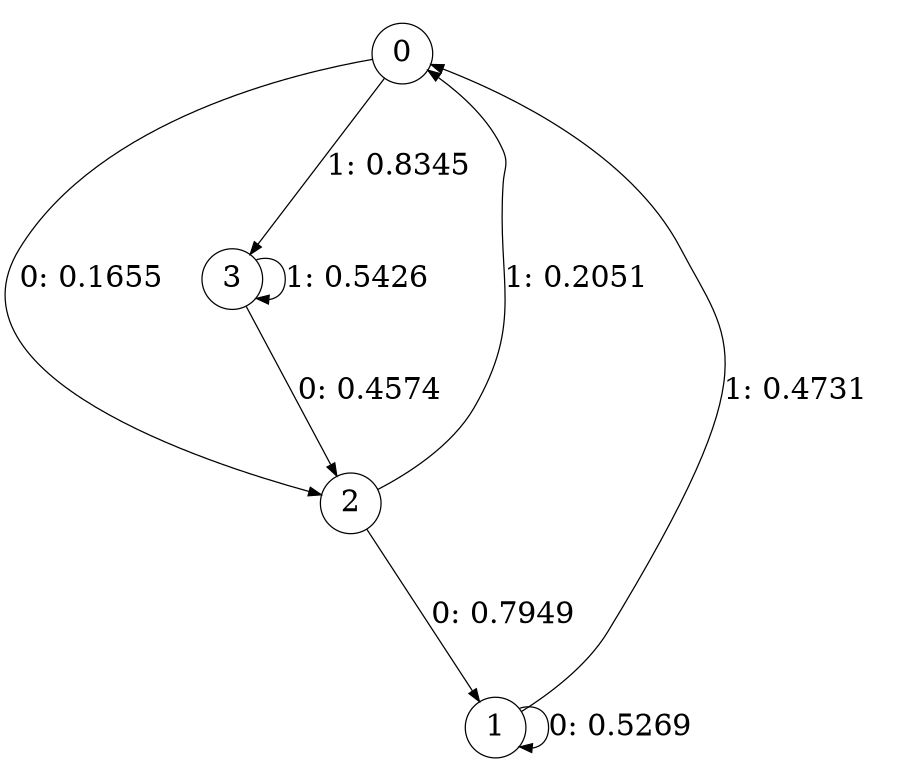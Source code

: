 digraph "ch2faceL2" {
size = "6,8.5";
ratio = "fill";
node [shape = circle];
node [fontsize = 24];
edge [fontsize = 24];
0 -> 2 [label = "0: 0.1655   "];
0 -> 3 [label = "1: 0.8345   "];
1 -> 1 [label = "0: 0.5269   "];
1 -> 0 [label = "1: 0.4731   "];
2 -> 1 [label = "0: 0.7949   "];
2 -> 0 [label = "1: 0.2051   "];
3 -> 2 [label = "0: 0.4574   "];
3 -> 3 [label = "1: 0.5426   "];
}